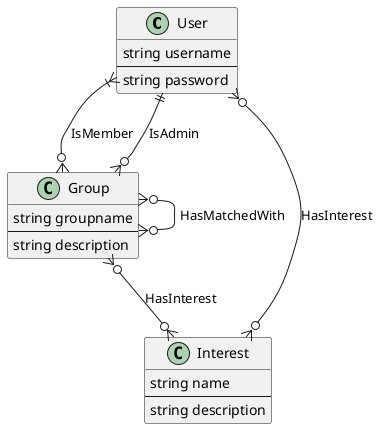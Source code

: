 @startuml project_structure

  class User {
    string username
    --
    string password
  }

  class Group {
    string groupname
    --
    string description
  }

  class Interest {
    string name
    --
    string description
  }

  User }|--o{ Group: IsMember

  User ||--o{ Group : IsAdmin

  User }o--o{ Interest: HasInterest

  Group }o--o{ Group: HasMatchedWith

  Group }o--o{ Interest: HasInterest
@enduml
